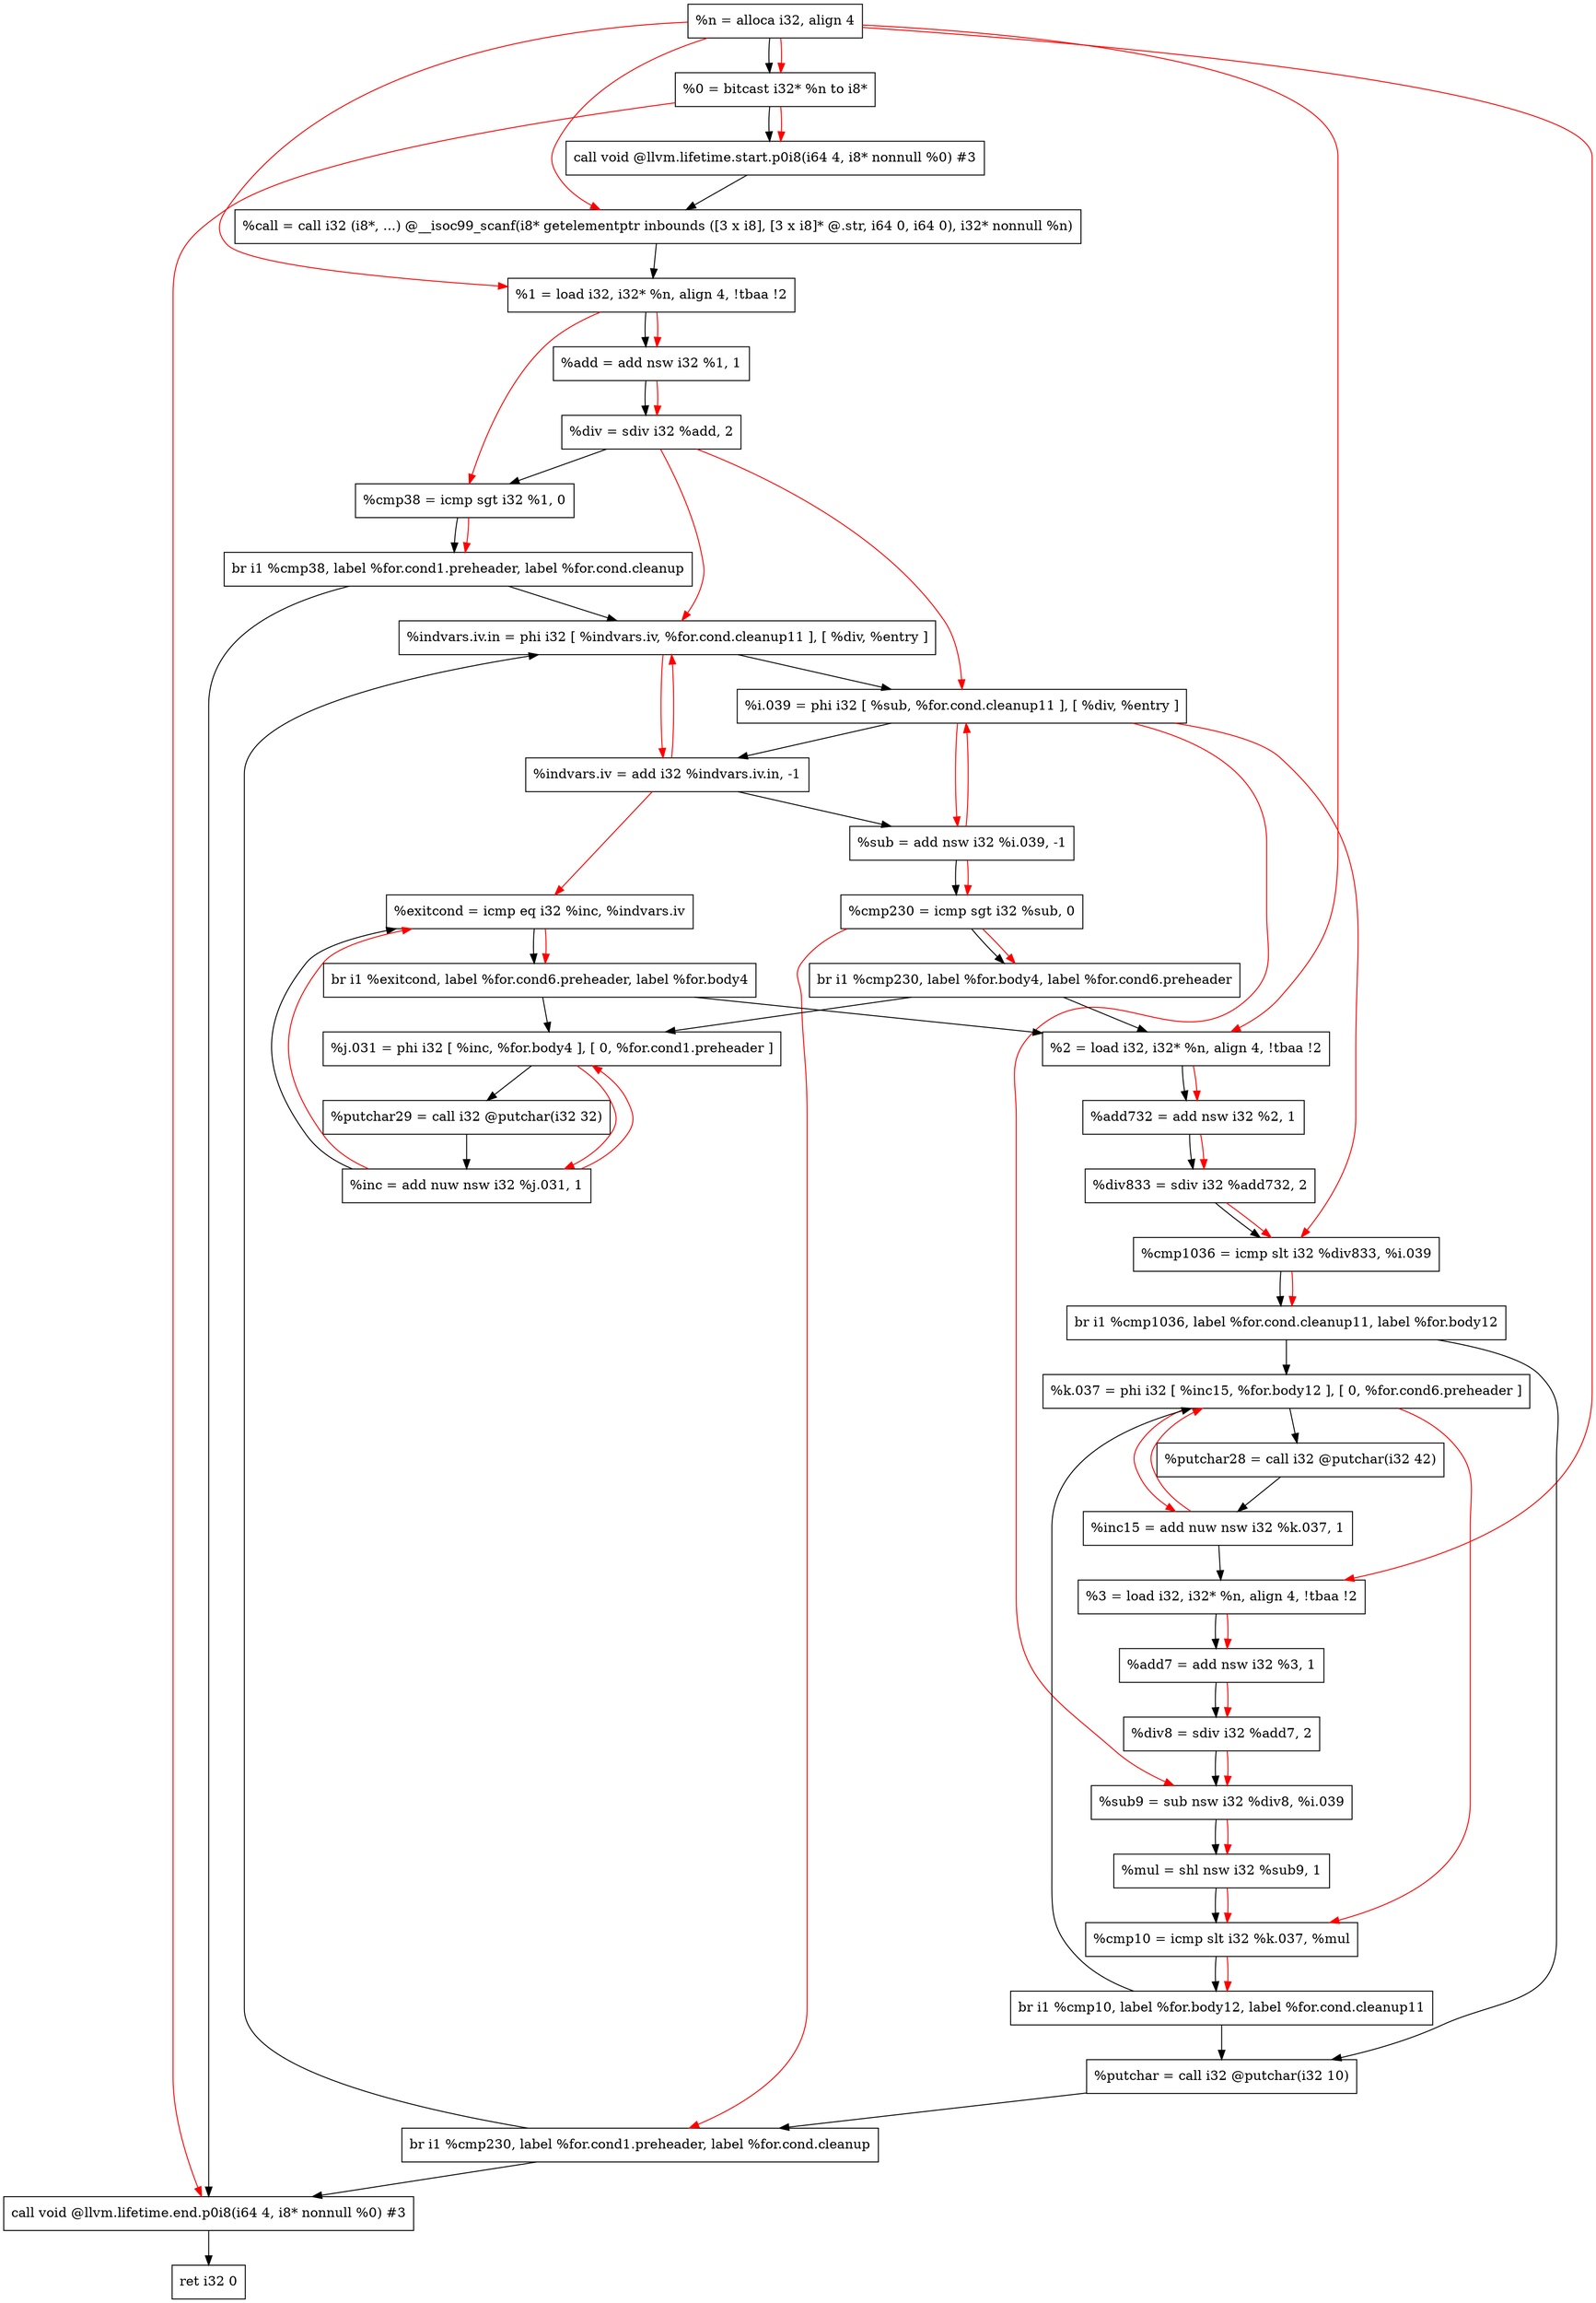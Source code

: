 digraph "CDFG for'func' function" {
	Node0x558c54a367a8[shape=record, label="  %n = alloca i32, align 4"];
	Node0x558c54a36e68[shape=record, label="  %0 = bitcast i32* %n to i8*"];
	Node0x558c54a372c8[shape=record, label="  call void @llvm.lifetime.start.p0i8(i64 4, i8* nonnull %0) #3"];
	Node0x558c54a37728[shape=record, label="  %call = call i32 (i8*, ...) @__isoc99_scanf(i8* getelementptr inbounds ([3 x i8], [3 x i8]* @.str, i64 0, i64 0), i32* nonnull %n)"];
	Node0x558c54a377e8[shape=record, label="  %1 = load i32, i32* %n, align 4, !tbaa !2"];
	Node0x558c54a38730[shape=record, label="  %add = add nsw i32 %1, 1"];
	Node0x558c54a387d0[shape=record, label="  %div = sdiv i32 %add, 2"];
	Node0x558c54a38890[shape=record, label="  %cmp38 = icmp sgt i32 %1, 0"];
	Node0x558c549cc348[shape=record, label="  br i1 %cmp38, label %for.cond1.preheader, label %for.cond.cleanup"];
	Node0x558c54a38c98[shape=record, label="  %indvars.iv.in = phi i32 [ %indvars.iv, %for.cond.cleanup11 ], [ %div, %entry ]"];
	Node0x558c54a38e48[shape=record, label="  %i.039 = phi i32 [ %sub, %for.cond.cleanup11 ], [ %div, %entry ]"];
	Node0x558c54a38f30[shape=record, label="  %indvars.iv = add i32 %indvars.iv.in, -1"];
	Node0x558c54a38fa0[shape=record, label="  %sub = add nsw i32 %i.039, -1"];
	Node0x558c54a391b0[shape=record, label="  %cmp230 = icmp sgt i32 %sub, 0"];
	Node0x558c549cc468[shape=record, label="  br i1 %cmp230, label %for.body4, label %for.cond6.preheader"];
	Node0x558c54a393b8[shape=record, label="  call void @llvm.lifetime.end.p0i8(i64 4, i8* nonnull %0) #3"];
	Node0x558c54a39478[shape=record, label="  ret i32 0"];
	Node0x558c54a389b8[shape=record, label="  %2 = load i32, i32* %n, align 4, !tbaa !2"];
	Node0x558c54a39b00[shape=record, label="  %add732 = add nsw i32 %2, 1"];
	Node0x558c54a39b70[shape=record, label="  %div833 = sdiv i32 %add732, 2"];
	Node0x558c54a39be0[shape=record, label="  %cmp1036 = icmp slt i32 %div833, %i.039"];
	Node0x558c54a39d78[shape=record, label="  br i1 %cmp1036, label %for.cond.cleanup11, label %for.body12"];
	Node0x558c54a39e18[shape=record, label="  %j.031 = phi i32 [ %inc, %for.body4 ], [ 0, %for.cond1.preheader ]"];
	Node0x558c54a3a010[shape=record, label="  %putchar29 = call i32 @putchar(i32 32)"];
	Node0x558c54a3a110[shape=record, label="  %inc = add nuw nsw i32 %j.031, 1"];
	Node0x558c54a3a180[shape=record, label="  %exitcond = icmp eq i32 %inc, %indvars.iv"];
	Node0x558c54a3a268[shape=record, label="  br i1 %exitcond, label %for.cond6.preheader, label %for.body4"];
	Node0x558c54a3a2e0[shape=record, label="  %putchar = call i32 @putchar(i32 10)"];
	Node0x558c54a3a748[shape=record, label="  br i1 %cmp230, label %for.cond1.preheader, label %for.cond.cleanup"];
	Node0x558c54a3a7b8[shape=record, label="  %k.037 = phi i32 [ %inc15, %for.body12 ], [ 0, %for.cond6.preheader ]"];
	Node0x558c54a3a8c0[shape=record, label="  %putchar28 = call i32 @putchar(i32 42)"];
	Node0x558c54a3a990[shape=record, label="  %inc15 = add nuw nsw i32 %k.037, 1"];
	Node0x558c54a39ce8[shape=record, label="  %3 = load i32, i32* %n, align 4, !tbaa !2"];
	Node0x558c54a3aa00[shape=record, label="  %add7 = add nsw i32 %3, 1"];
	Node0x558c54a3aa70[shape=record, label="  %div8 = sdiv i32 %add7, 2"];
	Node0x558c54a3ab00[shape=record, label="  %sub9 = sub nsw i32 %div8, %i.039"];
	Node0x558c54a3ab90[shape=record, label="  %mul = shl nsw i32 %sub9, 1"];
	Node0x558c54a3ac20[shape=record, label="  %cmp10 = icmp slt i32 %k.037, %mul"];
	Node0x558c54a3acf8[shape=record, label="  br i1 %cmp10, label %for.body12, label %for.cond.cleanup11"];
	Node0x558c54a367a8 -> Node0x558c54a36e68
	Node0x558c54a36e68 -> Node0x558c54a372c8
	Node0x558c54a372c8 -> Node0x558c54a37728
	Node0x558c54a37728 -> Node0x558c54a377e8
	Node0x558c54a377e8 -> Node0x558c54a38730
	Node0x558c54a38730 -> Node0x558c54a387d0
	Node0x558c54a387d0 -> Node0x558c54a38890
	Node0x558c54a38890 -> Node0x558c549cc348
	Node0x558c549cc348 -> Node0x558c54a38c98
	Node0x558c549cc348 -> Node0x558c54a393b8
	Node0x558c54a38c98 -> Node0x558c54a38e48
	Node0x558c54a38e48 -> Node0x558c54a38f30
	Node0x558c54a38f30 -> Node0x558c54a38fa0
	Node0x558c54a38fa0 -> Node0x558c54a391b0
	Node0x558c54a391b0 -> Node0x558c549cc468
	Node0x558c549cc468 -> Node0x558c54a39e18
	Node0x558c549cc468 -> Node0x558c54a389b8
	Node0x558c54a393b8 -> Node0x558c54a39478
	Node0x558c54a389b8 -> Node0x558c54a39b00
	Node0x558c54a39b00 -> Node0x558c54a39b70
	Node0x558c54a39b70 -> Node0x558c54a39be0
	Node0x558c54a39be0 -> Node0x558c54a39d78
	Node0x558c54a39d78 -> Node0x558c54a3a2e0
	Node0x558c54a39d78 -> Node0x558c54a3a7b8
	Node0x558c54a39e18 -> Node0x558c54a3a010
	Node0x558c54a3a010 -> Node0x558c54a3a110
	Node0x558c54a3a110 -> Node0x558c54a3a180
	Node0x558c54a3a180 -> Node0x558c54a3a268
	Node0x558c54a3a268 -> Node0x558c54a389b8
	Node0x558c54a3a268 -> Node0x558c54a39e18
	Node0x558c54a3a2e0 -> Node0x558c54a3a748
	Node0x558c54a3a748 -> Node0x558c54a38c98
	Node0x558c54a3a748 -> Node0x558c54a393b8
	Node0x558c54a3a7b8 -> Node0x558c54a3a8c0
	Node0x558c54a3a8c0 -> Node0x558c54a3a990
	Node0x558c54a3a990 -> Node0x558c54a39ce8
	Node0x558c54a39ce8 -> Node0x558c54a3aa00
	Node0x558c54a3aa00 -> Node0x558c54a3aa70
	Node0x558c54a3aa70 -> Node0x558c54a3ab00
	Node0x558c54a3ab00 -> Node0x558c54a3ab90
	Node0x558c54a3ab90 -> Node0x558c54a3ac20
	Node0x558c54a3ac20 -> Node0x558c54a3acf8
	Node0x558c54a3acf8 -> Node0x558c54a3a7b8
	Node0x558c54a3acf8 -> Node0x558c54a3a2e0
edge [color=red]
	Node0x558c54a367a8 -> Node0x558c54a36e68
	Node0x558c54a36e68 -> Node0x558c54a372c8
	Node0x558c54a367a8 -> Node0x558c54a37728
	Node0x558c54a367a8 -> Node0x558c54a377e8
	Node0x558c54a377e8 -> Node0x558c54a38730
	Node0x558c54a38730 -> Node0x558c54a387d0
	Node0x558c54a377e8 -> Node0x558c54a38890
	Node0x558c54a38890 -> Node0x558c549cc348
	Node0x558c54a38f30 -> Node0x558c54a38c98
	Node0x558c54a387d0 -> Node0x558c54a38c98
	Node0x558c54a38fa0 -> Node0x558c54a38e48
	Node0x558c54a387d0 -> Node0x558c54a38e48
	Node0x558c54a38c98 -> Node0x558c54a38f30
	Node0x558c54a38e48 -> Node0x558c54a38fa0
	Node0x558c54a38fa0 -> Node0x558c54a391b0
	Node0x558c54a391b0 -> Node0x558c549cc468
	Node0x558c54a36e68 -> Node0x558c54a393b8
	Node0x558c54a367a8 -> Node0x558c54a389b8
	Node0x558c54a389b8 -> Node0x558c54a39b00
	Node0x558c54a39b00 -> Node0x558c54a39b70
	Node0x558c54a39b70 -> Node0x558c54a39be0
	Node0x558c54a38e48 -> Node0x558c54a39be0
	Node0x558c54a39be0 -> Node0x558c54a39d78
	Node0x558c54a3a110 -> Node0x558c54a39e18
	Node0x558c54a39e18 -> Node0x558c54a3a110
	Node0x558c54a3a110 -> Node0x558c54a3a180
	Node0x558c54a38f30 -> Node0x558c54a3a180
	Node0x558c54a3a180 -> Node0x558c54a3a268
	Node0x558c54a391b0 -> Node0x558c54a3a748
	Node0x558c54a3a990 -> Node0x558c54a3a7b8
	Node0x558c54a3a7b8 -> Node0x558c54a3a990
	Node0x558c54a367a8 -> Node0x558c54a39ce8
	Node0x558c54a39ce8 -> Node0x558c54a3aa00
	Node0x558c54a3aa00 -> Node0x558c54a3aa70
	Node0x558c54a3aa70 -> Node0x558c54a3ab00
	Node0x558c54a38e48 -> Node0x558c54a3ab00
	Node0x558c54a3ab00 -> Node0x558c54a3ab90
	Node0x558c54a3a7b8 -> Node0x558c54a3ac20
	Node0x558c54a3ab90 -> Node0x558c54a3ac20
	Node0x558c54a3ac20 -> Node0x558c54a3acf8
}

